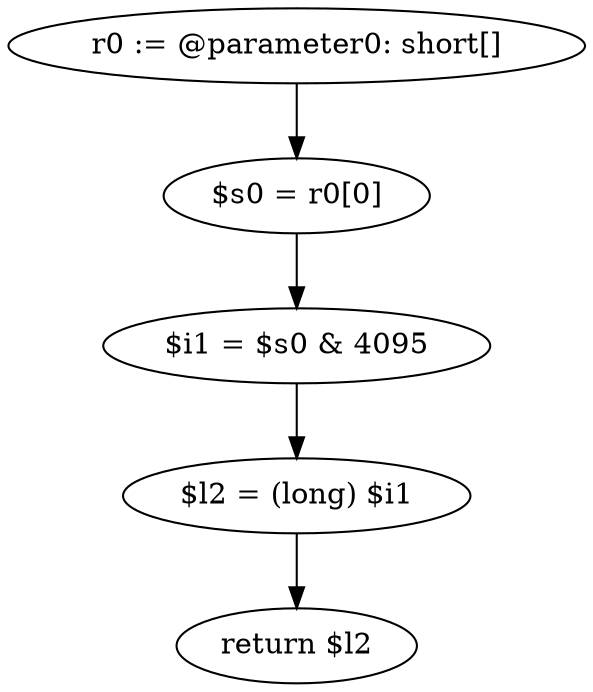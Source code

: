 digraph "unitGraph" {
    "r0 := @parameter0: short[]"
    "$s0 = r0[0]"
    "$i1 = $s0 & 4095"
    "$l2 = (long) $i1"
    "return $l2"
    "r0 := @parameter0: short[]"->"$s0 = r0[0]";
    "$s0 = r0[0]"->"$i1 = $s0 & 4095";
    "$i1 = $s0 & 4095"->"$l2 = (long) $i1";
    "$l2 = (long) $i1"->"return $l2";
}

